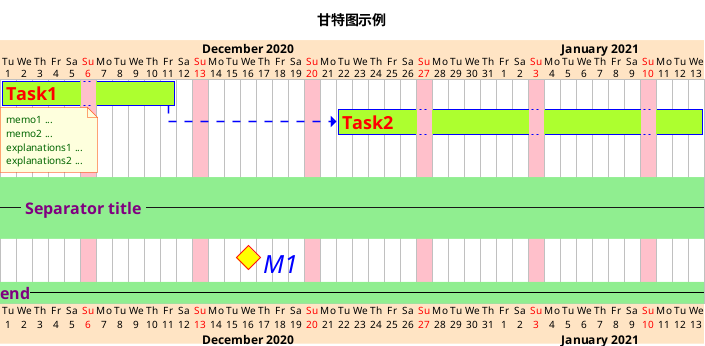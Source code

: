 @startgantt
title 甘特图示例
<style>
ganttDiagram {
	task {
		FontName Helvetica
		FontColor red
		FontSize 18
		FontStyle bold
		BackGroundColor GreenYellow
		LineColor blue
	}
	milestone {
		FontColor blue
		FontSize 25
		FontStyle italic
		BackGroundColor yellow
		LineColor red
	}
	note {
		FontColor DarkGreen
		FontSize 10
		LineColor OrangeRed
	}
	arrow {
		FontName Helvetica
		FontColor red
		FontSize 18
		FontStyle bold
		BackGroundColor GreenYellow
		LineColor blue
		LineStyle 8.0;13.0
		LineThickness 3.0
	}
	separator {
		BackgroundColor lightGreen
		LineStyle 8.0;3.0
		LineColor red
		LineThickness 1.0
		FontSize 16
		FontStyle bold
		FontColor purple
		Margin 5
		Padding 20
	}
	timeline {
	    BackgroundColor Bisque
	}
	closed {
		BackgroundColor pink
		FontColor red
	}
}
</style>
Project starts the 2020-12-01

[Task1] lasts 10 days
sunday are closed

note bottom
  memo1 ...
  memo2 ...
  explanations1 ...
  explanations2 ...
end note

[Task2] lasts 20 days
[Task2] starts 10 days after [Task1]'s end
-- Separator title --
[M1] happens on 5 days after [Task1]'s end

<style>
	separator {
	    LineColor black
		Margin 0
		Padding 0
	}
</style>

-- end --
@endgantt
